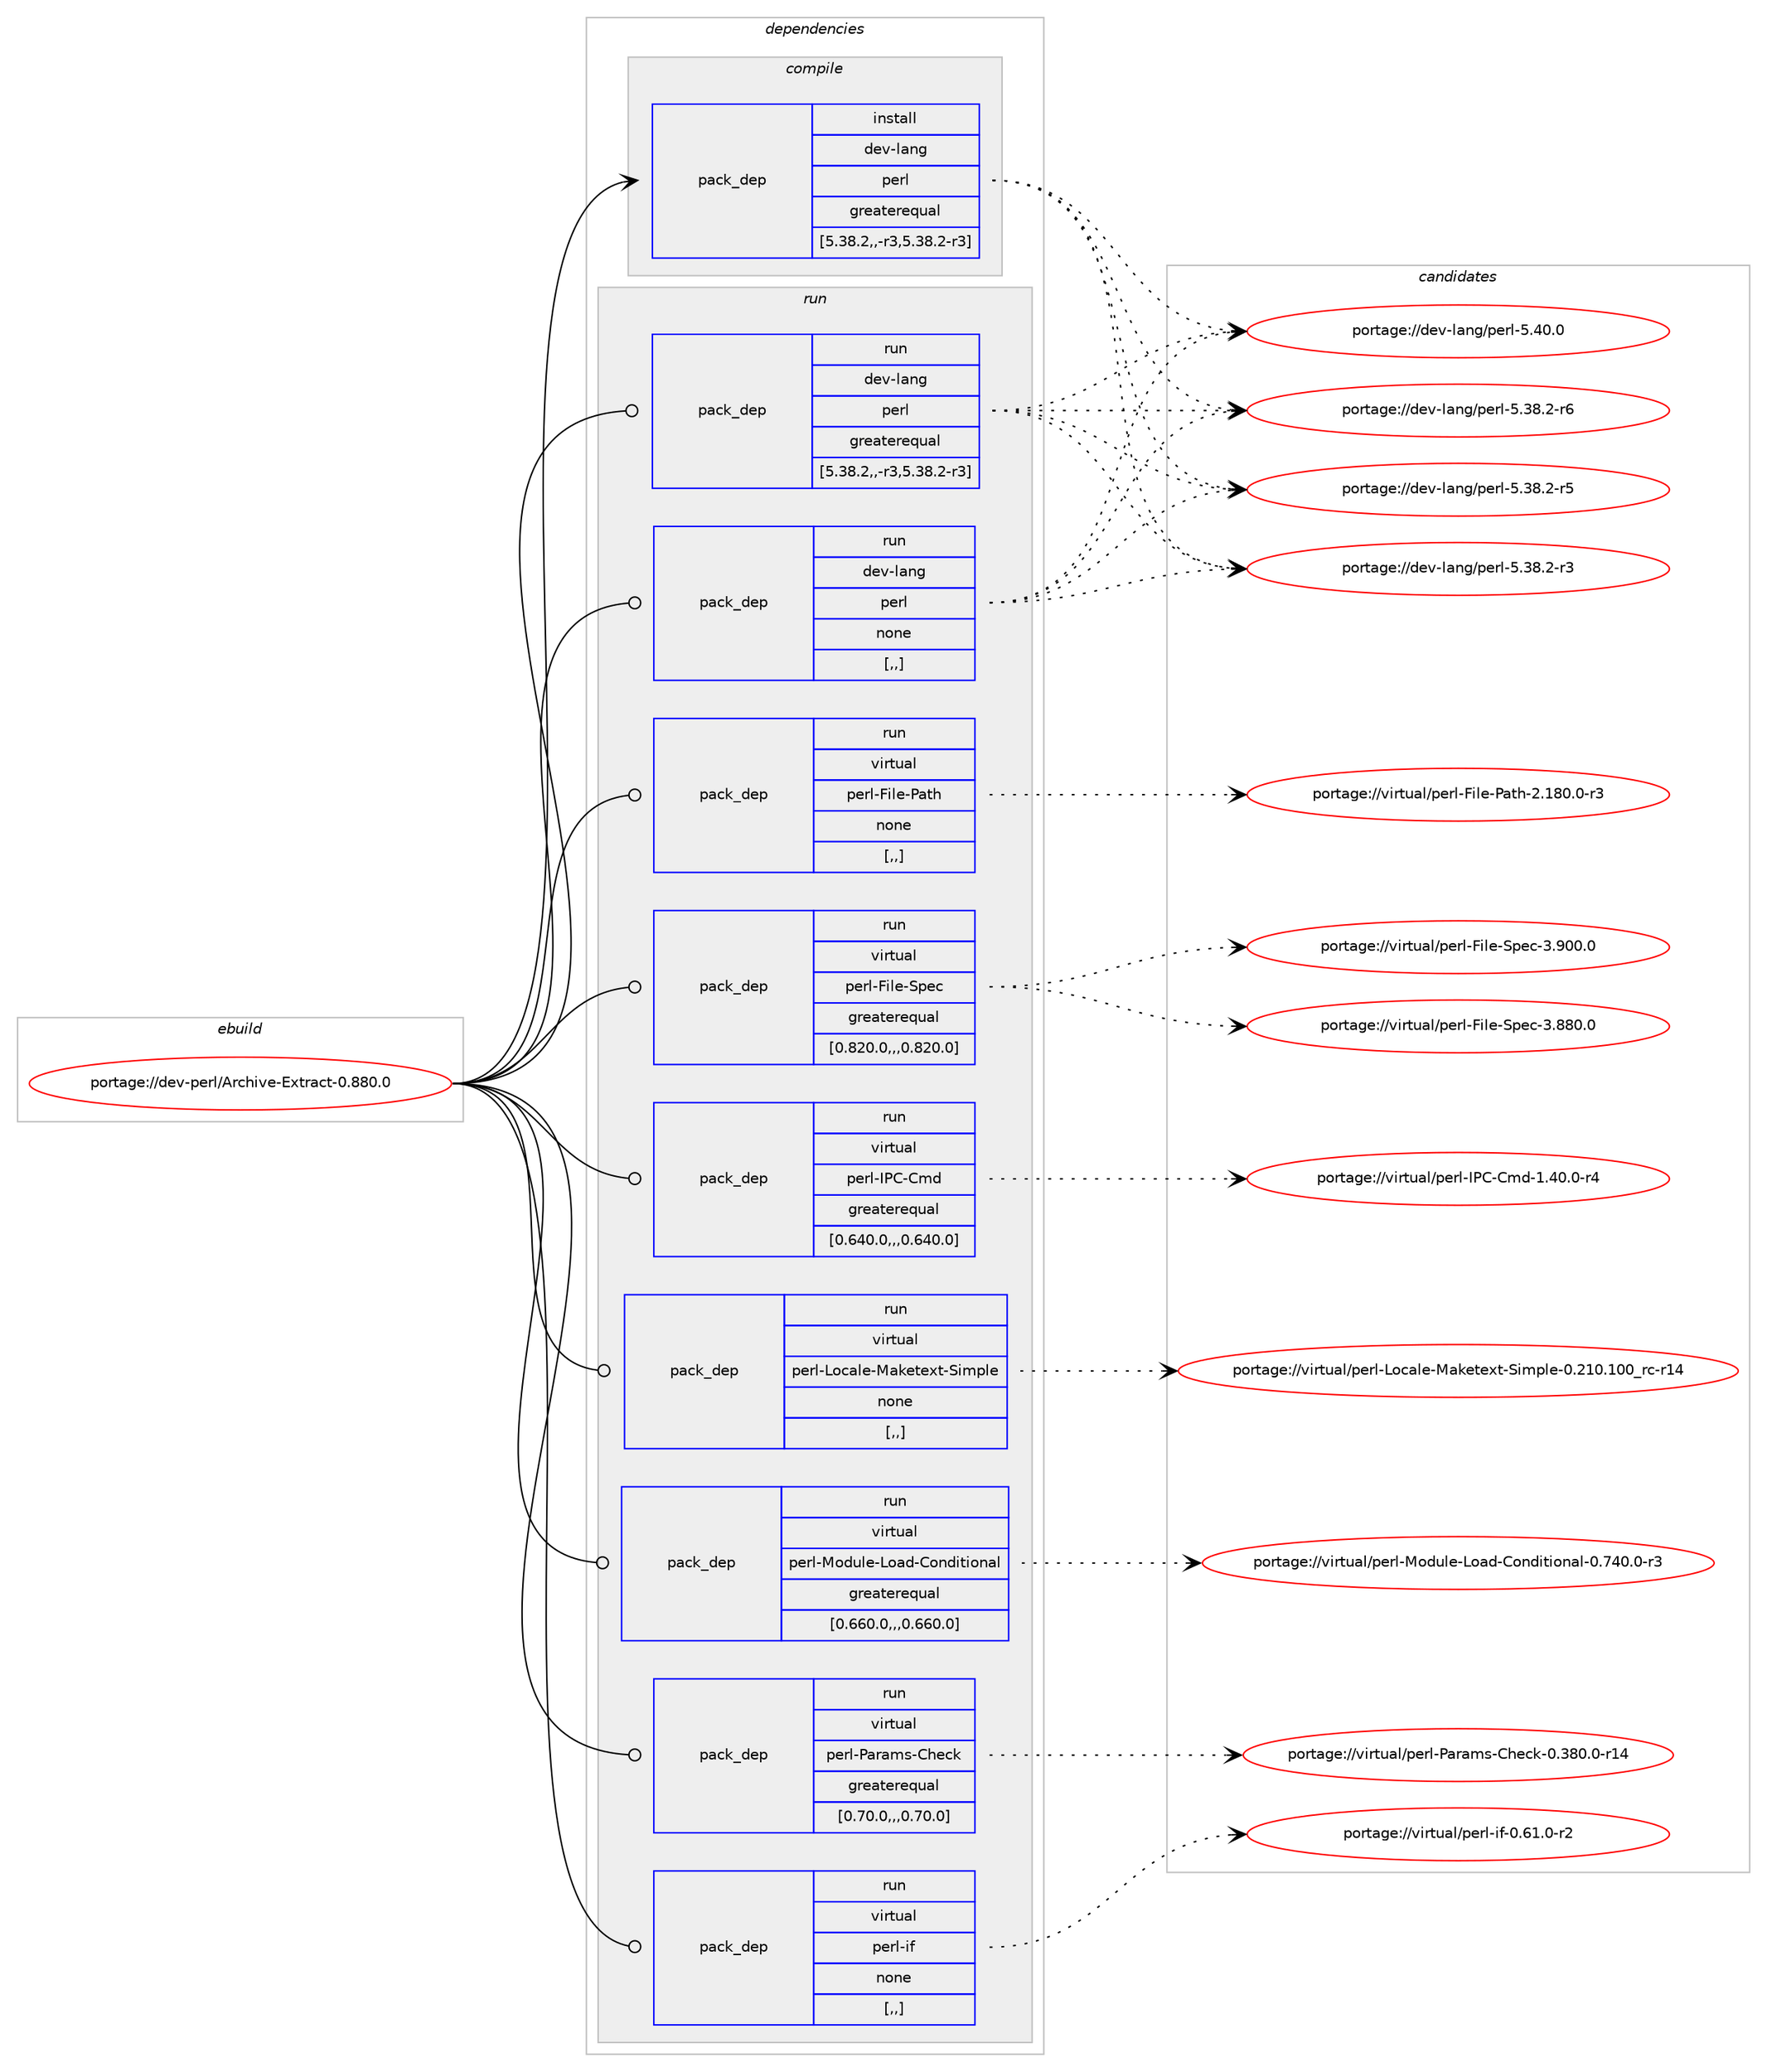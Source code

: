 digraph prolog {

# *************
# Graph options
# *************

newrank=true;
concentrate=true;
compound=true;
graph [rankdir=LR,fontname=Helvetica,fontsize=10,ranksep=1.5];#, ranksep=2.5, nodesep=0.2];
edge  [arrowhead=vee];
node  [fontname=Helvetica,fontsize=10];

# **********
# The ebuild
# **********

subgraph cluster_leftcol {
color=gray;
rank=same;
label=<<i>ebuild</i>>;
id [label="portage://dev-perl/Archive-Extract-0.880.0", color=red, width=4, href="../dev-perl/Archive-Extract-0.880.0.svg"];
}

# ****************
# The dependencies
# ****************

subgraph cluster_midcol {
color=gray;
label=<<i>dependencies</i>>;
subgraph cluster_compile {
fillcolor="#eeeeee";
style=filled;
label=<<i>compile</i>>;
subgraph pack94343 {
dependency125038 [label=<<TABLE BORDER="0" CELLBORDER="1" CELLSPACING="0" CELLPADDING="4" WIDTH="220"><TR><TD ROWSPAN="6" CELLPADDING="30">pack_dep</TD></TR><TR><TD WIDTH="110">install</TD></TR><TR><TD>dev-lang</TD></TR><TR><TD>perl</TD></TR><TR><TD>greaterequal</TD></TR><TR><TD>[5.38.2,,-r3,5.38.2-r3]</TD></TR></TABLE>>, shape=none, color=blue];
}
id:e -> dependency125038:w [weight=20,style="solid",arrowhead="vee"];
}
subgraph cluster_compileandrun {
fillcolor="#eeeeee";
style=filled;
label=<<i>compile and run</i>>;
}
subgraph cluster_run {
fillcolor="#eeeeee";
style=filled;
label=<<i>run</i>>;
subgraph pack94344 {
dependency125039 [label=<<TABLE BORDER="0" CELLBORDER="1" CELLSPACING="0" CELLPADDING="4" WIDTH="220"><TR><TD ROWSPAN="6" CELLPADDING="30">pack_dep</TD></TR><TR><TD WIDTH="110">run</TD></TR><TR><TD>dev-lang</TD></TR><TR><TD>perl</TD></TR><TR><TD>greaterequal</TD></TR><TR><TD>[5.38.2,,-r3,5.38.2-r3]</TD></TR></TABLE>>, shape=none, color=blue];
}
id:e -> dependency125039:w [weight=20,style="solid",arrowhead="odot"];
subgraph pack94345 {
dependency125040 [label=<<TABLE BORDER="0" CELLBORDER="1" CELLSPACING="0" CELLPADDING="4" WIDTH="220"><TR><TD ROWSPAN="6" CELLPADDING="30">pack_dep</TD></TR><TR><TD WIDTH="110">run</TD></TR><TR><TD>dev-lang</TD></TR><TR><TD>perl</TD></TR><TR><TD>none</TD></TR><TR><TD>[,,]</TD></TR></TABLE>>, shape=none, color=blue];
}
id:e -> dependency125040:w [weight=20,style="solid",arrowhead="odot"];
subgraph pack94346 {
dependency125041 [label=<<TABLE BORDER="0" CELLBORDER="1" CELLSPACING="0" CELLPADDING="4" WIDTH="220"><TR><TD ROWSPAN="6" CELLPADDING="30">pack_dep</TD></TR><TR><TD WIDTH="110">run</TD></TR><TR><TD>virtual</TD></TR><TR><TD>perl-File-Path</TD></TR><TR><TD>none</TD></TR><TR><TD>[,,]</TD></TR></TABLE>>, shape=none, color=blue];
}
id:e -> dependency125041:w [weight=20,style="solid",arrowhead="odot"];
subgraph pack94347 {
dependency125042 [label=<<TABLE BORDER="0" CELLBORDER="1" CELLSPACING="0" CELLPADDING="4" WIDTH="220"><TR><TD ROWSPAN="6" CELLPADDING="30">pack_dep</TD></TR><TR><TD WIDTH="110">run</TD></TR><TR><TD>virtual</TD></TR><TR><TD>perl-File-Spec</TD></TR><TR><TD>greaterequal</TD></TR><TR><TD>[0.820.0,,,0.820.0]</TD></TR></TABLE>>, shape=none, color=blue];
}
id:e -> dependency125042:w [weight=20,style="solid",arrowhead="odot"];
subgraph pack94348 {
dependency125043 [label=<<TABLE BORDER="0" CELLBORDER="1" CELLSPACING="0" CELLPADDING="4" WIDTH="220"><TR><TD ROWSPAN="6" CELLPADDING="30">pack_dep</TD></TR><TR><TD WIDTH="110">run</TD></TR><TR><TD>virtual</TD></TR><TR><TD>perl-IPC-Cmd</TD></TR><TR><TD>greaterequal</TD></TR><TR><TD>[0.640.0,,,0.640.0]</TD></TR></TABLE>>, shape=none, color=blue];
}
id:e -> dependency125043:w [weight=20,style="solid",arrowhead="odot"];
subgraph pack94349 {
dependency125044 [label=<<TABLE BORDER="0" CELLBORDER="1" CELLSPACING="0" CELLPADDING="4" WIDTH="220"><TR><TD ROWSPAN="6" CELLPADDING="30">pack_dep</TD></TR><TR><TD WIDTH="110">run</TD></TR><TR><TD>virtual</TD></TR><TR><TD>perl-Locale-Maketext-Simple</TD></TR><TR><TD>none</TD></TR><TR><TD>[,,]</TD></TR></TABLE>>, shape=none, color=blue];
}
id:e -> dependency125044:w [weight=20,style="solid",arrowhead="odot"];
subgraph pack94350 {
dependency125045 [label=<<TABLE BORDER="0" CELLBORDER="1" CELLSPACING="0" CELLPADDING="4" WIDTH="220"><TR><TD ROWSPAN="6" CELLPADDING="30">pack_dep</TD></TR><TR><TD WIDTH="110">run</TD></TR><TR><TD>virtual</TD></TR><TR><TD>perl-Module-Load-Conditional</TD></TR><TR><TD>greaterequal</TD></TR><TR><TD>[0.660.0,,,0.660.0]</TD></TR></TABLE>>, shape=none, color=blue];
}
id:e -> dependency125045:w [weight=20,style="solid",arrowhead="odot"];
subgraph pack94351 {
dependency125046 [label=<<TABLE BORDER="0" CELLBORDER="1" CELLSPACING="0" CELLPADDING="4" WIDTH="220"><TR><TD ROWSPAN="6" CELLPADDING="30">pack_dep</TD></TR><TR><TD WIDTH="110">run</TD></TR><TR><TD>virtual</TD></TR><TR><TD>perl-Params-Check</TD></TR><TR><TD>greaterequal</TD></TR><TR><TD>[0.70.0,,,0.70.0]</TD></TR></TABLE>>, shape=none, color=blue];
}
id:e -> dependency125046:w [weight=20,style="solid",arrowhead="odot"];
subgraph pack94352 {
dependency125047 [label=<<TABLE BORDER="0" CELLBORDER="1" CELLSPACING="0" CELLPADDING="4" WIDTH="220"><TR><TD ROWSPAN="6" CELLPADDING="30">pack_dep</TD></TR><TR><TD WIDTH="110">run</TD></TR><TR><TD>virtual</TD></TR><TR><TD>perl-if</TD></TR><TR><TD>none</TD></TR><TR><TD>[,,]</TD></TR></TABLE>>, shape=none, color=blue];
}
id:e -> dependency125047:w [weight=20,style="solid",arrowhead="odot"];
}
}

# **************
# The candidates
# **************

subgraph cluster_choices {
rank=same;
color=gray;
label=<<i>candidates</i>>;

subgraph choice94343 {
color=black;
nodesep=1;
choice10010111845108971101034711210111410845534652484648 [label="portage://dev-lang/perl-5.40.0", color=red, width=4,href="../dev-lang/perl-5.40.0.svg"];
choice100101118451089711010347112101114108455346515646504511454 [label="portage://dev-lang/perl-5.38.2-r6", color=red, width=4,href="../dev-lang/perl-5.38.2-r6.svg"];
choice100101118451089711010347112101114108455346515646504511453 [label="portage://dev-lang/perl-5.38.2-r5", color=red, width=4,href="../dev-lang/perl-5.38.2-r5.svg"];
choice100101118451089711010347112101114108455346515646504511451 [label="portage://dev-lang/perl-5.38.2-r3", color=red, width=4,href="../dev-lang/perl-5.38.2-r3.svg"];
dependency125038:e -> choice10010111845108971101034711210111410845534652484648:w [style=dotted,weight="100"];
dependency125038:e -> choice100101118451089711010347112101114108455346515646504511454:w [style=dotted,weight="100"];
dependency125038:e -> choice100101118451089711010347112101114108455346515646504511453:w [style=dotted,weight="100"];
dependency125038:e -> choice100101118451089711010347112101114108455346515646504511451:w [style=dotted,weight="100"];
}
subgraph choice94344 {
color=black;
nodesep=1;
choice10010111845108971101034711210111410845534652484648 [label="portage://dev-lang/perl-5.40.0", color=red, width=4,href="../dev-lang/perl-5.40.0.svg"];
choice100101118451089711010347112101114108455346515646504511454 [label="portage://dev-lang/perl-5.38.2-r6", color=red, width=4,href="../dev-lang/perl-5.38.2-r6.svg"];
choice100101118451089711010347112101114108455346515646504511453 [label="portage://dev-lang/perl-5.38.2-r5", color=red, width=4,href="../dev-lang/perl-5.38.2-r5.svg"];
choice100101118451089711010347112101114108455346515646504511451 [label="portage://dev-lang/perl-5.38.2-r3", color=red, width=4,href="../dev-lang/perl-5.38.2-r3.svg"];
dependency125039:e -> choice10010111845108971101034711210111410845534652484648:w [style=dotted,weight="100"];
dependency125039:e -> choice100101118451089711010347112101114108455346515646504511454:w [style=dotted,weight="100"];
dependency125039:e -> choice100101118451089711010347112101114108455346515646504511453:w [style=dotted,weight="100"];
dependency125039:e -> choice100101118451089711010347112101114108455346515646504511451:w [style=dotted,weight="100"];
}
subgraph choice94345 {
color=black;
nodesep=1;
choice10010111845108971101034711210111410845534652484648 [label="portage://dev-lang/perl-5.40.0", color=red, width=4,href="../dev-lang/perl-5.40.0.svg"];
choice100101118451089711010347112101114108455346515646504511454 [label="portage://dev-lang/perl-5.38.2-r6", color=red, width=4,href="../dev-lang/perl-5.38.2-r6.svg"];
choice100101118451089711010347112101114108455346515646504511453 [label="portage://dev-lang/perl-5.38.2-r5", color=red, width=4,href="../dev-lang/perl-5.38.2-r5.svg"];
choice100101118451089711010347112101114108455346515646504511451 [label="portage://dev-lang/perl-5.38.2-r3", color=red, width=4,href="../dev-lang/perl-5.38.2-r3.svg"];
dependency125040:e -> choice10010111845108971101034711210111410845534652484648:w [style=dotted,weight="100"];
dependency125040:e -> choice100101118451089711010347112101114108455346515646504511454:w [style=dotted,weight="100"];
dependency125040:e -> choice100101118451089711010347112101114108455346515646504511453:w [style=dotted,weight="100"];
dependency125040:e -> choice100101118451089711010347112101114108455346515646504511451:w [style=dotted,weight="100"];
}
subgraph choice94346 {
color=black;
nodesep=1;
choice1181051141161179710847112101114108457010510810145809711610445504649564846484511451 [label="portage://virtual/perl-File-Path-2.180.0-r3", color=red, width=4,href="../virtual/perl-File-Path-2.180.0-r3.svg"];
dependency125041:e -> choice1181051141161179710847112101114108457010510810145809711610445504649564846484511451:w [style=dotted,weight="100"];
}
subgraph choice94347 {
color=black;
nodesep=1;
choice118105114116117971084711210111410845701051081014583112101994551465748484648 [label="portage://virtual/perl-File-Spec-3.900.0", color=red, width=4,href="../virtual/perl-File-Spec-3.900.0.svg"];
choice118105114116117971084711210111410845701051081014583112101994551465656484648 [label="portage://virtual/perl-File-Spec-3.880.0", color=red, width=4,href="../virtual/perl-File-Spec-3.880.0.svg"];
dependency125042:e -> choice118105114116117971084711210111410845701051081014583112101994551465748484648:w [style=dotted,weight="100"];
dependency125042:e -> choice118105114116117971084711210111410845701051081014583112101994551465656484648:w [style=dotted,weight="100"];
}
subgraph choice94348 {
color=black;
nodesep=1;
choice1181051141161179710847112101114108457380674567109100454946524846484511452 [label="portage://virtual/perl-IPC-Cmd-1.40.0-r4", color=red, width=4,href="../virtual/perl-IPC-Cmd-1.40.0-r4.svg"];
dependency125043:e -> choice1181051141161179710847112101114108457380674567109100454946524846484511452:w [style=dotted,weight="100"];
}
subgraph choice94349 {
color=black;
nodesep=1;
choice1181051141161179710847112101114108457611199971081014577971071011161011201164583105109112108101454846504948464948489511499451144952 [label="portage://virtual/perl-Locale-Maketext-Simple-0.210.100_rc-r14", color=red, width=4,href="../virtual/perl-Locale-Maketext-Simple-0.210.100_rc-r14.svg"];
dependency125044:e -> choice1181051141161179710847112101114108457611199971081014577971071011161011201164583105109112108101454846504948464948489511499451144952:w [style=dotted,weight="100"];
}
subgraph choice94350 {
color=black;
nodesep=1;
choice1181051141161179710847112101114108457711110011710810145761119710045671111101001051161051111109710845484655524846484511451 [label="portage://virtual/perl-Module-Load-Conditional-0.740.0-r3", color=red, width=4,href="../virtual/perl-Module-Load-Conditional-0.740.0-r3.svg"];
dependency125045:e -> choice1181051141161179710847112101114108457711110011710810145761119710045671111101001051161051111109710845484655524846484511451:w [style=dotted,weight="100"];
}
subgraph choice94351 {
color=black;
nodesep=1;
choice1181051141161179710847112101114108458097114971091154567104101991074548465156484648451144952 [label="portage://virtual/perl-Params-Check-0.380.0-r14", color=red, width=4,href="../virtual/perl-Params-Check-0.380.0-r14.svg"];
dependency125046:e -> choice1181051141161179710847112101114108458097114971091154567104101991074548465156484648451144952:w [style=dotted,weight="100"];
}
subgraph choice94352 {
color=black;
nodesep=1;
choice118105114116117971084711210111410845105102454846544946484511450 [label="portage://virtual/perl-if-0.61.0-r2", color=red, width=4,href="../virtual/perl-if-0.61.0-r2.svg"];
dependency125047:e -> choice118105114116117971084711210111410845105102454846544946484511450:w [style=dotted,weight="100"];
}
}

}
